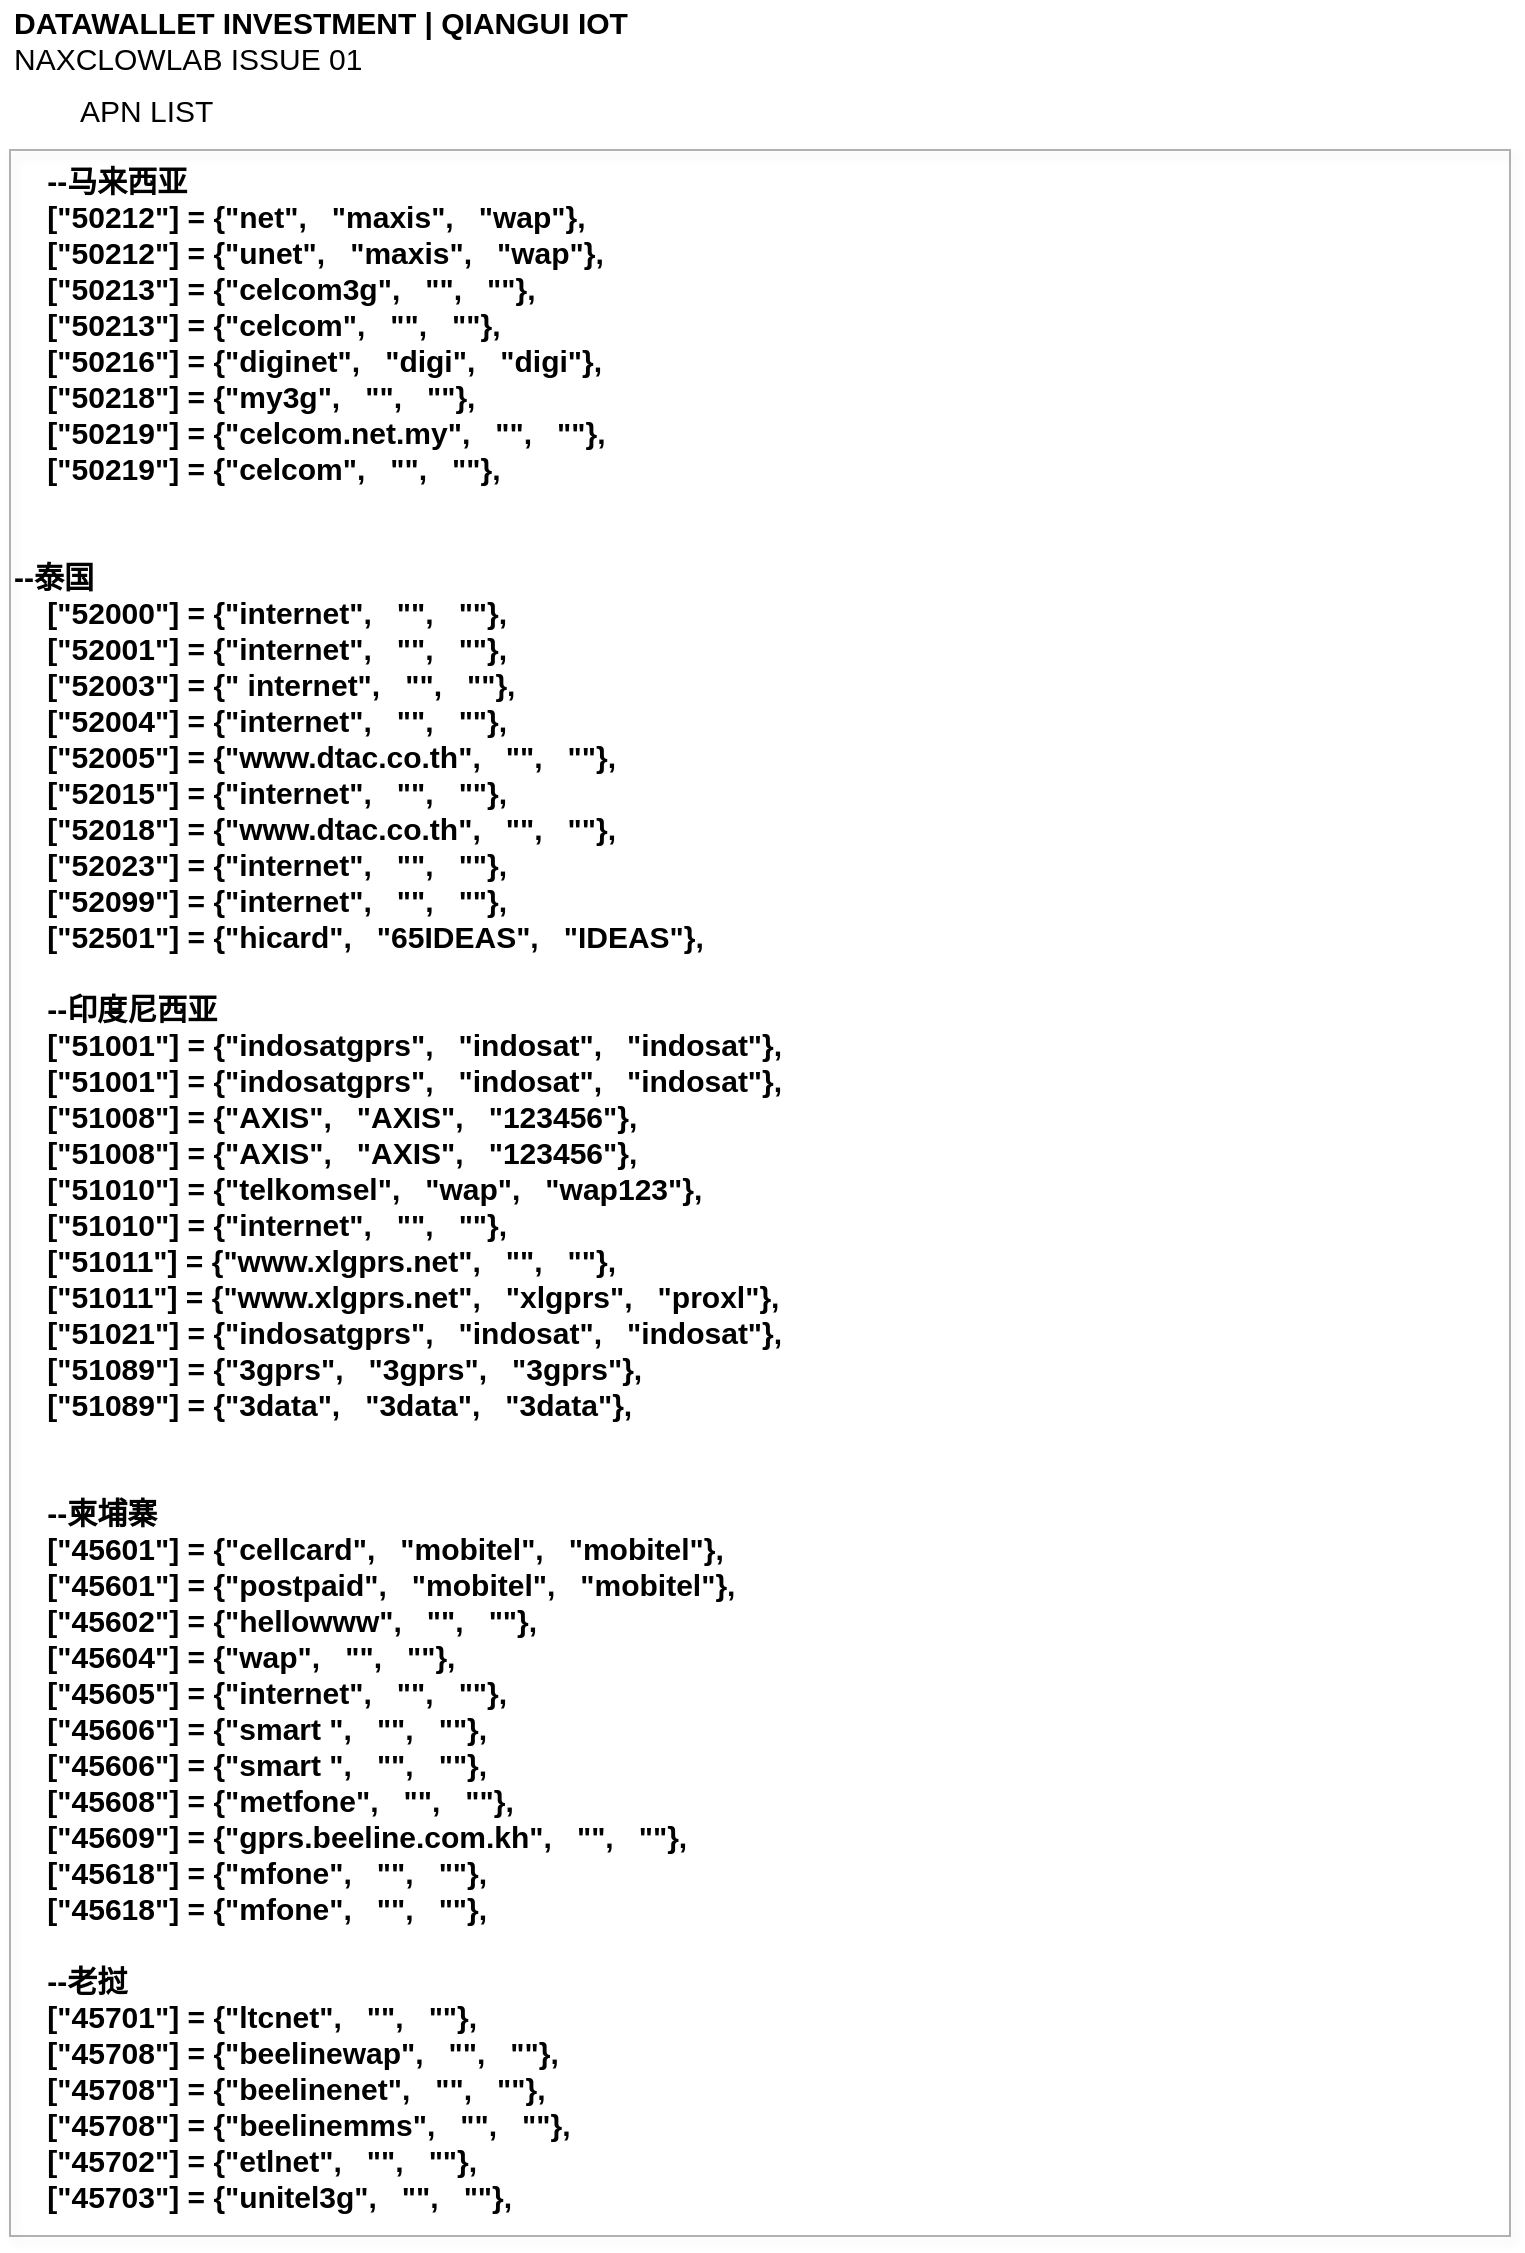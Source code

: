 <mxfile version="10.6.5" type="github"><diagram id="d20wgzuFh7dixt_oqqhd" name="Page-1"><mxGraphModel dx="1302" dy="767" grid="0" gridSize="10" guides="1" tooltips="1" connect="1" arrows="1" fold="1" page="1" pageScale="1" pageWidth="827" pageHeight="1169" background="#FFFFFF" math="0" shadow="0"><root><mxCell id="0"/><mxCell id="1" parent="0"/><mxCell id="Y3Bbdv7kFpDtIcY8lwTc-2" value="&lt;div style=&quot;font-size: 15px&quot;&gt;&amp;nbsp; &amp;nbsp; --马来西亚&lt;/div&gt;&lt;div style=&quot;font-size: 15px&quot;&gt;&amp;nbsp; &amp;nbsp; [&quot;50212&quot;] = {&quot;net&quot;,&amp;nbsp; &amp;nbsp;&quot;maxis&quot;,&amp;nbsp; &amp;nbsp;&quot;wap&quot;},&amp;nbsp; &amp;nbsp;&lt;/div&gt;&lt;div style=&quot;font-size: 15px&quot;&gt;&amp;nbsp; &amp;nbsp; [&quot;50212&quot;] = {&quot;unet&quot;,&amp;nbsp; &amp;nbsp;&quot;maxis&quot;,&amp;nbsp; &amp;nbsp;&quot;wap&quot;},&amp;nbsp; &amp;nbsp;&lt;/div&gt;&lt;div style=&quot;font-size: 15px&quot;&gt;&amp;nbsp; &amp;nbsp; [&quot;50213&quot;] = {&quot;celcom3g&quot;,&amp;nbsp; &amp;nbsp;&quot;&quot;,&amp;nbsp; &amp;nbsp;&quot;&quot;},&amp;nbsp; &amp;nbsp;&lt;/div&gt;&lt;div style=&quot;font-size: 15px&quot;&gt;&amp;nbsp; &amp;nbsp; [&quot;50213&quot;] = {&quot;celcom&quot;,&amp;nbsp; &amp;nbsp;&quot;&quot;,&amp;nbsp; &amp;nbsp;&quot;&quot;},&amp;nbsp; &amp;nbsp;&lt;/div&gt;&lt;div style=&quot;font-size: 15px&quot;&gt;&amp;nbsp; &amp;nbsp; [&quot;50216&quot;] = {&quot;diginet&quot;,&amp;nbsp; &amp;nbsp;&quot;digi&quot;,&amp;nbsp; &amp;nbsp;&quot;digi&quot;},&amp;nbsp; &amp;nbsp;&lt;/div&gt;&lt;div style=&quot;font-size: 15px&quot;&gt;&amp;nbsp; &amp;nbsp; [&quot;50218&quot;] = {&quot;my3g&quot;,&amp;nbsp; &amp;nbsp;&quot;&quot;,&amp;nbsp; &amp;nbsp;&quot;&quot;},&amp;nbsp; &amp;nbsp;&lt;/div&gt;&lt;div style=&quot;font-size: 15px&quot;&gt;&amp;nbsp; &amp;nbsp; [&quot;50219&quot;] = {&quot;celcom.net.my&quot;,&amp;nbsp; &amp;nbsp;&quot;&quot;,&amp;nbsp; &amp;nbsp;&quot;&quot;},&amp;nbsp; &amp;nbsp;&lt;/div&gt;&lt;div style=&quot;font-size: 15px&quot;&gt;&amp;nbsp; &amp;nbsp; [&quot;50219&quot;] = {&quot;celcom&quot;,&amp;nbsp; &amp;nbsp;&quot;&quot;,&amp;nbsp; &amp;nbsp;&quot;&quot;},&amp;nbsp; &amp;nbsp;&lt;/div&gt;&lt;div style=&quot;font-size: 15px&quot;&gt;&lt;br style=&quot;font-size: 15px&quot;&gt;&lt;/div&gt;&lt;div style=&quot;font-size: 15px&quot;&gt;&lt;br style=&quot;font-size: 15px&quot;&gt;&lt;/div&gt;&lt;div style=&quot;font-size: 15px&quot;&gt;--泰国&lt;/div&gt;&lt;div style=&quot;font-size: 15px&quot;&gt;&amp;nbsp; &amp;nbsp; [&quot;52000&quot;] = {&quot;internet&quot;,&amp;nbsp; &amp;nbsp;&quot;&quot;,&amp;nbsp; &amp;nbsp;&quot;&quot;},&amp;nbsp; &amp;nbsp;&lt;/div&gt;&lt;div style=&quot;font-size: 15px&quot;&gt;&amp;nbsp; &amp;nbsp; [&quot;52001&quot;] = {&quot;internet&quot;,&amp;nbsp; &amp;nbsp;&quot;&quot;,&amp;nbsp; &amp;nbsp;&quot;&quot;},&amp;nbsp; &amp;nbsp;&lt;/div&gt;&lt;div style=&quot;font-size: 15px&quot;&gt;&amp;nbsp; &amp;nbsp; [&quot;52003&quot;] = {&quot; internet&quot;,&amp;nbsp; &amp;nbsp;&quot;&quot;,&amp;nbsp; &amp;nbsp;&quot;&quot;},&amp;nbsp; &amp;nbsp;&lt;/div&gt;&lt;div style=&quot;font-size: 15px&quot;&gt;&amp;nbsp; &amp;nbsp; [&quot;52004&quot;] = {&quot;internet&quot;,&amp;nbsp; &amp;nbsp;&quot;&quot;,&amp;nbsp; &amp;nbsp;&quot;&quot;},&amp;nbsp; &amp;nbsp;&lt;/div&gt;&lt;div style=&quot;font-size: 15px&quot;&gt;&amp;nbsp; &amp;nbsp; [&quot;52005&quot;] = {&quot;www.dtac.co.th&quot;,&amp;nbsp; &amp;nbsp;&quot;&quot;,&amp;nbsp; &amp;nbsp;&quot;&quot;},&amp;nbsp; &amp;nbsp;&lt;/div&gt;&lt;div style=&quot;font-size: 15px&quot;&gt;&amp;nbsp; &amp;nbsp; [&quot;52015&quot;] = {&quot;internet&quot;,&amp;nbsp; &amp;nbsp;&quot;&quot;,&amp;nbsp; &amp;nbsp;&quot;&quot;},&amp;nbsp; &amp;nbsp;&lt;/div&gt;&lt;div style=&quot;font-size: 15px&quot;&gt;&amp;nbsp; &amp;nbsp; [&quot;52018&quot;] = {&quot;www.dtac.co.th&quot;,&amp;nbsp; &amp;nbsp;&quot;&quot;,&amp;nbsp; &amp;nbsp;&quot;&quot;},&amp;nbsp; &amp;nbsp;&lt;/div&gt;&lt;div style=&quot;font-size: 15px&quot;&gt;&amp;nbsp; &amp;nbsp; [&quot;52023&quot;] = {&quot;internet&quot;,&amp;nbsp; &amp;nbsp;&quot;&quot;,&amp;nbsp; &amp;nbsp;&quot;&quot;},&amp;nbsp; &amp;nbsp;&lt;/div&gt;&lt;div style=&quot;font-size: 15px&quot;&gt;&amp;nbsp; &amp;nbsp; [&quot;52099&quot;] = {&quot;internet&quot;,&amp;nbsp; &amp;nbsp;&quot;&quot;,&amp;nbsp; &amp;nbsp;&quot;&quot;},&amp;nbsp; &amp;nbsp;&lt;/div&gt;&lt;div style=&quot;font-size: 15px&quot;&gt;&amp;nbsp; &amp;nbsp; [&quot;52501&quot;] = {&quot;hicard&quot;,&amp;nbsp; &amp;nbsp;&quot;65IDEAS&quot;,&amp;nbsp; &amp;nbsp;&quot;IDEAS&quot;},&amp;nbsp;&amp;nbsp;&lt;/div&gt;&lt;div style=&quot;font-size: 15px&quot;&gt;&lt;br style=&quot;font-size: 15px&quot;&gt;&lt;/div&gt;&lt;div style=&quot;font-size: 15px&quot;&gt;&amp;nbsp; &amp;nbsp; --印度尼西亚&lt;/div&gt;&lt;div style=&quot;font-size: 15px&quot;&gt;&amp;nbsp; &amp;nbsp; [&quot;51001&quot;] = {&quot;indosatgprs&quot;,&amp;nbsp; &amp;nbsp;&quot;indosat&quot;,&amp;nbsp; &amp;nbsp;&quot;indosat&quot;},&amp;nbsp; &amp;nbsp;&lt;/div&gt;&lt;div style=&quot;font-size: 15px&quot;&gt;&amp;nbsp; &amp;nbsp; [&quot;51001&quot;] = {&quot;indosatgprs&quot;,&amp;nbsp; &amp;nbsp;&quot;indosat&quot;,&amp;nbsp; &amp;nbsp;&quot;indosat&quot;},&amp;nbsp; &amp;nbsp;&lt;/div&gt;&lt;div style=&quot;font-size: 15px&quot;&gt;&amp;nbsp; &amp;nbsp; [&quot;51008&quot;] = {&quot;AXIS&quot;,&amp;nbsp; &amp;nbsp;&quot;AXIS&quot;,&amp;nbsp; &amp;nbsp;&quot;123456&quot;},&amp;nbsp; &amp;nbsp;&lt;/div&gt;&lt;div style=&quot;font-size: 15px&quot;&gt;&amp;nbsp; &amp;nbsp; [&quot;51008&quot;] = {&quot;AXIS&quot;,&amp;nbsp; &amp;nbsp;&quot;AXIS&quot;,&amp;nbsp; &amp;nbsp;&quot;123456&quot;},&amp;nbsp; &amp;nbsp;&lt;/div&gt;&lt;div style=&quot;font-size: 15px&quot;&gt;&amp;nbsp; &amp;nbsp; [&quot;51010&quot;] = {&quot;telkomsel&quot;,&amp;nbsp; &amp;nbsp;&quot;wap&quot;,&amp;nbsp; &amp;nbsp;&quot;wap123&quot;},&amp;nbsp; &amp;nbsp;&lt;/div&gt;&lt;div style=&quot;font-size: 15px&quot;&gt;&amp;nbsp; &amp;nbsp; [&quot;51010&quot;] = {&quot;internet&quot;,&amp;nbsp; &amp;nbsp;&quot;&quot;,&amp;nbsp; &amp;nbsp;&quot;&quot;},&amp;nbsp; &amp;nbsp;&lt;/div&gt;&lt;div style=&quot;font-size: 15px&quot;&gt;&amp;nbsp; &amp;nbsp; [&quot;51011&quot;] = {&quot;www.xlgprs.net&quot;,&amp;nbsp; &amp;nbsp;&quot;&quot;,&amp;nbsp; &amp;nbsp;&quot;&quot;},&amp;nbsp; &amp;nbsp;&lt;/div&gt;&lt;div style=&quot;font-size: 15px&quot;&gt;&amp;nbsp; &amp;nbsp; [&quot;51011&quot;] = {&quot;www.xlgprs.net&quot;,&amp;nbsp; &amp;nbsp;&quot;xlgprs&quot;,&amp;nbsp; &amp;nbsp;&quot;proxl&quot;},&amp;nbsp; &amp;nbsp;&lt;/div&gt;&lt;div style=&quot;font-size: 15px&quot;&gt;&amp;nbsp; &amp;nbsp; [&quot;51021&quot;] = {&quot;indosatgprs&quot;,&amp;nbsp; &amp;nbsp;&quot;indosat&quot;,&amp;nbsp; &amp;nbsp;&quot;indosat&quot;},&lt;/div&gt;&lt;div style=&quot;font-size: 15px&quot;&gt;&amp;nbsp; &amp;nbsp; [&quot;51089&quot;] = {&quot;3gprs&quot;,&amp;nbsp; &amp;nbsp;&quot;3gprs&quot;,&amp;nbsp; &amp;nbsp;&quot;3gprs&quot;},&amp;nbsp; &amp;nbsp;&lt;/div&gt;&lt;div style=&quot;font-size: 15px&quot;&gt;&amp;nbsp; &amp;nbsp; [&quot;51089&quot;] = {&quot;3data&quot;,&amp;nbsp; &amp;nbsp;&quot;3data&quot;,&amp;nbsp; &amp;nbsp;&quot;3data&quot;},&amp;nbsp; &amp;nbsp; &amp;nbsp;&lt;/div&gt;&lt;div style=&quot;font-size: 15px&quot;&gt;&lt;br style=&quot;font-size: 15px&quot;&gt;&lt;/div&gt;&lt;div style=&quot;font-size: 15px&quot;&gt;&lt;br style=&quot;font-size: 15px&quot;&gt;&lt;/div&gt;&lt;div style=&quot;font-size: 15px&quot;&gt;&amp;nbsp; &amp;nbsp; --柬埔寨&lt;/div&gt;&lt;div style=&quot;font-size: 15px&quot;&gt;&amp;nbsp; &amp;nbsp; [&quot;45601&quot;] = {&quot;cellcard&quot;,&amp;nbsp; &amp;nbsp;&quot;mobitel&quot;,&amp;nbsp; &amp;nbsp;&quot;mobitel&quot;},&amp;nbsp; &amp;nbsp;&lt;/div&gt;&lt;div style=&quot;font-size: 15px&quot;&gt;&amp;nbsp; &amp;nbsp; [&quot;45601&quot;] = {&quot;postpaid&quot;,&amp;nbsp; &amp;nbsp;&quot;mobitel&quot;,&amp;nbsp; &amp;nbsp;&quot;mobitel&quot;},&amp;nbsp; &amp;nbsp;&lt;/div&gt;&lt;div style=&quot;font-size: 15px&quot;&gt;&amp;nbsp; &amp;nbsp; [&quot;45602&quot;] = {&quot;hellowww&quot;,&amp;nbsp; &amp;nbsp;&quot;&quot;,&amp;nbsp; &amp;nbsp;&quot;&quot;},&amp;nbsp; &amp;nbsp;&lt;/div&gt;&lt;div style=&quot;font-size: 15px&quot;&gt;&amp;nbsp; &amp;nbsp; [&quot;45604&quot;] = {&quot;wap&quot;,&amp;nbsp; &amp;nbsp;&quot;&quot;,&amp;nbsp; &amp;nbsp;&quot;&quot;},&amp;nbsp; &amp;nbsp;&lt;/div&gt;&lt;div style=&quot;font-size: 15px&quot;&gt;&amp;nbsp; &amp;nbsp; [&quot;45605&quot;] = {&quot;internet&quot;,&amp;nbsp; &amp;nbsp;&quot;&quot;,&amp;nbsp; &amp;nbsp;&quot;&quot;},&amp;nbsp; &amp;nbsp;&lt;/div&gt;&lt;div style=&quot;font-size: 15px&quot;&gt;&amp;nbsp; &amp;nbsp; [&quot;45606&quot;] = {&quot;smart &quot;,&amp;nbsp; &amp;nbsp;&quot;&quot;,&amp;nbsp; &amp;nbsp;&quot;&quot;},&amp;nbsp; &amp;nbsp;&lt;/div&gt;&lt;div style=&quot;font-size: 15px&quot;&gt;&amp;nbsp; &amp;nbsp; [&quot;45606&quot;] = {&quot;smart &quot;,&amp;nbsp; &amp;nbsp;&quot;&quot;,&amp;nbsp; &amp;nbsp;&quot;&quot;},&amp;nbsp; &amp;nbsp;&lt;/div&gt;&lt;div style=&quot;font-size: 15px&quot;&gt;&amp;nbsp; &amp;nbsp; [&quot;45608&quot;] = {&quot;metfone&quot;,&amp;nbsp; &amp;nbsp;&quot;&quot;,&amp;nbsp; &amp;nbsp;&quot;&quot;},&amp;nbsp; &amp;nbsp;&lt;/div&gt;&lt;div style=&quot;font-size: 15px&quot;&gt;&amp;nbsp; &amp;nbsp; [&quot;45609&quot;] = {&quot;gprs.beeline.com.kh&quot;,&amp;nbsp; &amp;nbsp;&quot;&quot;,&amp;nbsp; &amp;nbsp;&quot;&quot;},&amp;nbsp; &amp;nbsp;&lt;/div&gt;&lt;div style=&quot;font-size: 15px&quot;&gt;&amp;nbsp; &amp;nbsp; [&quot;45618&quot;] = {&quot;mfone&quot;,&amp;nbsp; &amp;nbsp;&quot;&quot;,&amp;nbsp; &amp;nbsp;&quot;&quot;},&amp;nbsp; &amp;nbsp;&lt;/div&gt;&lt;div style=&quot;font-size: 15px&quot;&gt;&amp;nbsp; &amp;nbsp; [&quot;45618&quot;] = {&quot;mfone&quot;,&amp;nbsp; &amp;nbsp;&quot;&quot;,&amp;nbsp; &amp;nbsp;&quot;&quot;},&amp;nbsp; &amp;nbsp;&lt;/div&gt;&lt;div style=&quot;font-size: 15px&quot;&gt;&lt;br&gt;&lt;/div&gt;&lt;div style=&quot;font-size: 15px&quot;&gt;&lt;div&gt;&amp;nbsp; &amp;nbsp; --老挝&lt;/div&gt;&lt;div&gt;&amp;nbsp; &amp;nbsp; [&quot;45701&quot;] = {&quot;ltcnet&quot;,&amp;nbsp; &amp;nbsp;&quot;&quot;,&amp;nbsp; &amp;nbsp;&quot;&quot;},&amp;nbsp; &amp;nbsp;&lt;/div&gt;&lt;div&gt;&amp;nbsp; &amp;nbsp; [&quot;45708&quot;] = {&quot;beelinewap&quot;,&amp;nbsp; &amp;nbsp;&quot;&quot;,&amp;nbsp; &amp;nbsp;&quot;&quot;},&amp;nbsp; &amp;nbsp;&lt;/div&gt;&lt;div&gt;&amp;nbsp; &amp;nbsp; [&quot;45708&quot;] = {&quot;beelinenet&quot;,&amp;nbsp; &amp;nbsp;&quot;&quot;,&amp;nbsp; &amp;nbsp;&quot;&quot;},&amp;nbsp;&amp;nbsp;&lt;/div&gt;&lt;div&gt;&amp;nbsp; &amp;nbsp; [&quot;45708&quot;] = {&quot;beelinemms&quot;,&amp;nbsp; &amp;nbsp;&quot;&quot;,&amp;nbsp; &amp;nbsp;&quot;&quot;},&lt;/div&gt;&lt;div&gt;&amp;nbsp; &amp;nbsp; [&quot;45702&quot;] = {&quot;etlnet&quot;,&amp;nbsp; &amp;nbsp;&quot;&quot;,&amp;nbsp; &amp;nbsp;&quot;&quot;},&amp;nbsp; &amp;nbsp;&lt;/div&gt;&lt;div&gt;&amp;nbsp; &amp;nbsp; [&quot;45703&quot;] = {&quot;unitel3g&quot;,&amp;nbsp; &amp;nbsp;&quot;&quot;,&amp;nbsp; &amp;nbsp;&quot;&quot;},&amp;nbsp; &amp;nbsp;&lt;/div&gt;&lt;/div&gt;" style="rounded=0;whiteSpace=wrap;html=1;align=left;verticalAlign=top;fontStyle=1;fontSize=15;strokeColor=#000000;fillColor=none;opacity=30;shadow=1;" parent="1" vertex="1"><mxGeometry x="40" y="87" width="750" height="1043" as="geometry"/></mxCell><mxCell id="W7rUzRzicE4DbCsOoIcb-1" value="APN LIST" style="text;html=1;strokeColor=none;fillColor=none;align=left;verticalAlign=middle;whiteSpace=wrap;rounded=0;shadow=1;fontSize=15;opacity=30;" vertex="1" parent="1"><mxGeometry x="72.5" y="54.5" width="116" height="25" as="geometry"/></mxCell><mxCell id="W7rUzRzicE4DbCsOoIcb-2" value="DATAWALLET INVESTMENT | QIANGUI IOT &lt;br&gt;&lt;span style=&quot;font-weight: normal&quot;&gt;NAXCLOWLAB ISSUE 01&lt;/span&gt;" style="text;html=1;strokeColor=none;fillColor=none;align=left;verticalAlign=middle;whiteSpace=wrap;rounded=0;shadow=1;fontSize=15;opacity=30;fontStyle=1" vertex="1" parent="1"><mxGeometry x="40" y="16" width="487" height="31" as="geometry"/></mxCell></root></mxGraphModel></diagram></mxfile>